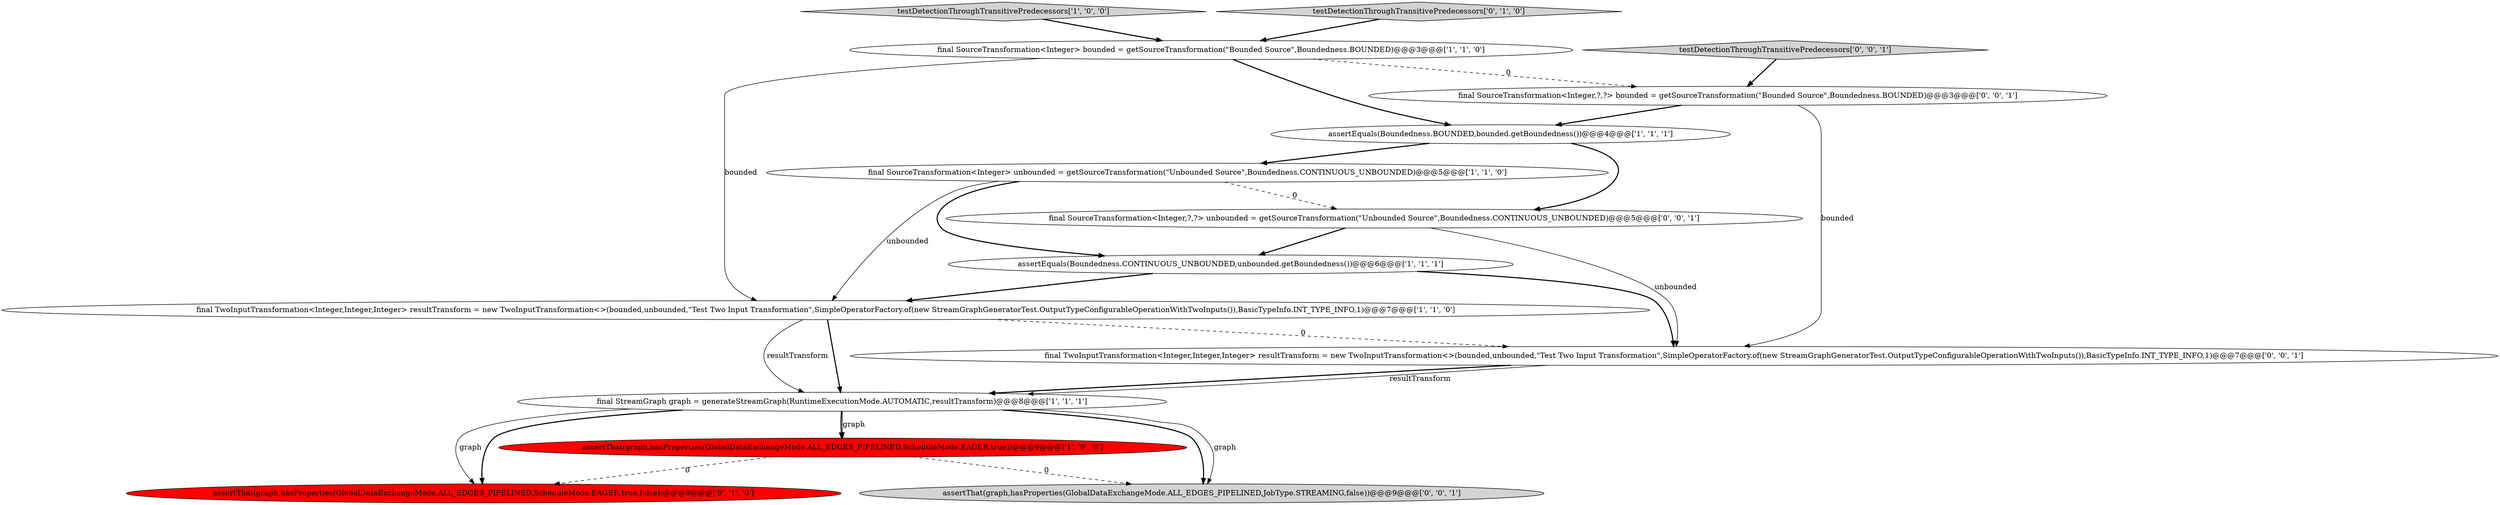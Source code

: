 digraph {
2 [style = filled, label = "testDetectionThroughTransitivePredecessors['1', '0', '0']", fillcolor = lightgray, shape = diamond image = "AAA0AAABBB1BBB"];
13 [style = filled, label = "testDetectionThroughTransitivePredecessors['0', '0', '1']", fillcolor = lightgray, shape = diamond image = "AAA0AAABBB3BBB"];
1 [style = filled, label = "assertThat(graph,hasProperties(GlobalDataExchangeMode.ALL_EDGES_PIPELINED,ScheduleMode.EAGER,true))@@@9@@@['1', '0', '0']", fillcolor = red, shape = ellipse image = "AAA1AAABBB1BBB"];
6 [style = filled, label = "final SourceTransformation<Integer> unbounded = getSourceTransformation(\"Unbounded Source\",Boundedness.CONTINUOUS_UNBOUNDED)@@@5@@@['1', '1', '0']", fillcolor = white, shape = ellipse image = "AAA0AAABBB1BBB"];
9 [style = filled, label = "testDetectionThroughTransitivePredecessors['0', '1', '0']", fillcolor = lightgray, shape = diamond image = "AAA0AAABBB2BBB"];
3 [style = filled, label = "final SourceTransformation<Integer> bounded = getSourceTransformation(\"Bounded Source\",Boundedness.BOUNDED)@@@3@@@['1', '1', '0']", fillcolor = white, shape = ellipse image = "AAA0AAABBB1BBB"];
12 [style = filled, label = "final SourceTransformation<Integer,?,?> unbounded = getSourceTransformation(\"Unbounded Source\",Boundedness.CONTINUOUS_UNBOUNDED)@@@5@@@['0', '0', '1']", fillcolor = white, shape = ellipse image = "AAA0AAABBB3BBB"];
5 [style = filled, label = "assertEquals(Boundedness.BOUNDED,bounded.getBoundedness())@@@4@@@['1', '1', '1']", fillcolor = white, shape = ellipse image = "AAA0AAABBB1BBB"];
8 [style = filled, label = "assertThat(graph,hasProperties(GlobalDataExchangeMode.ALL_EDGES_PIPELINED,ScheduleMode.EAGER,true,false))@@@9@@@['0', '1', '0']", fillcolor = red, shape = ellipse image = "AAA1AAABBB2BBB"];
10 [style = filled, label = "final SourceTransformation<Integer,?,?> bounded = getSourceTransformation(\"Bounded Source\",Boundedness.BOUNDED)@@@3@@@['0', '0', '1']", fillcolor = white, shape = ellipse image = "AAA0AAABBB3BBB"];
11 [style = filled, label = "assertThat(graph,hasProperties(GlobalDataExchangeMode.ALL_EDGES_PIPELINED,JobType.STREAMING,false))@@@9@@@['0', '0', '1']", fillcolor = lightgray, shape = ellipse image = "AAA0AAABBB3BBB"];
14 [style = filled, label = "final TwoInputTransformation<Integer,Integer,Integer> resultTransform = new TwoInputTransformation<>(bounded,unbounded,\"Test Two Input Transformation\",SimpleOperatorFactory.of(new StreamGraphGeneratorTest.OutputTypeConfigurableOperationWithTwoInputs()),BasicTypeInfo.INT_TYPE_INFO,1)@@@7@@@['0', '0', '1']", fillcolor = white, shape = ellipse image = "AAA0AAABBB3BBB"];
7 [style = filled, label = "final StreamGraph graph = generateStreamGraph(RuntimeExecutionMode.AUTOMATIC,resultTransform)@@@8@@@['1', '1', '1']", fillcolor = white, shape = ellipse image = "AAA0AAABBB1BBB"];
4 [style = filled, label = "final TwoInputTransformation<Integer,Integer,Integer> resultTransform = new TwoInputTransformation<>(bounded,unbounded,\"Test Two Input Transformation\",SimpleOperatorFactory.of(new StreamGraphGeneratorTest.OutputTypeConfigurableOperationWithTwoInputs()),BasicTypeInfo.INT_TYPE_INFO,1)@@@7@@@['1', '1', '0']", fillcolor = white, shape = ellipse image = "AAA0AAABBB1BBB"];
0 [style = filled, label = "assertEquals(Boundedness.CONTINUOUS_UNBOUNDED,unbounded.getBoundedness())@@@6@@@['1', '1', '1']", fillcolor = white, shape = ellipse image = "AAA0AAABBB1BBB"];
13->10 [style = bold, label=""];
12->14 [style = solid, label="unbounded"];
7->11 [style = bold, label=""];
7->1 [style = bold, label=""];
4->7 [style = solid, label="resultTransform"];
2->3 [style = bold, label=""];
6->4 [style = solid, label="unbounded"];
6->0 [style = bold, label=""];
7->8 [style = bold, label=""];
12->0 [style = bold, label=""];
4->7 [style = bold, label=""];
14->7 [style = bold, label=""];
6->12 [style = dashed, label="0"];
3->5 [style = bold, label=""];
0->14 [style = bold, label=""];
10->5 [style = bold, label=""];
5->6 [style = bold, label=""];
5->12 [style = bold, label=""];
0->4 [style = bold, label=""];
1->11 [style = dashed, label="0"];
7->11 [style = solid, label="graph"];
9->3 [style = bold, label=""];
1->8 [style = dashed, label="0"];
4->14 [style = dashed, label="0"];
7->8 [style = solid, label="graph"];
3->10 [style = dashed, label="0"];
14->7 [style = solid, label="resultTransform"];
10->14 [style = solid, label="bounded"];
7->1 [style = solid, label="graph"];
3->4 [style = solid, label="bounded"];
}
